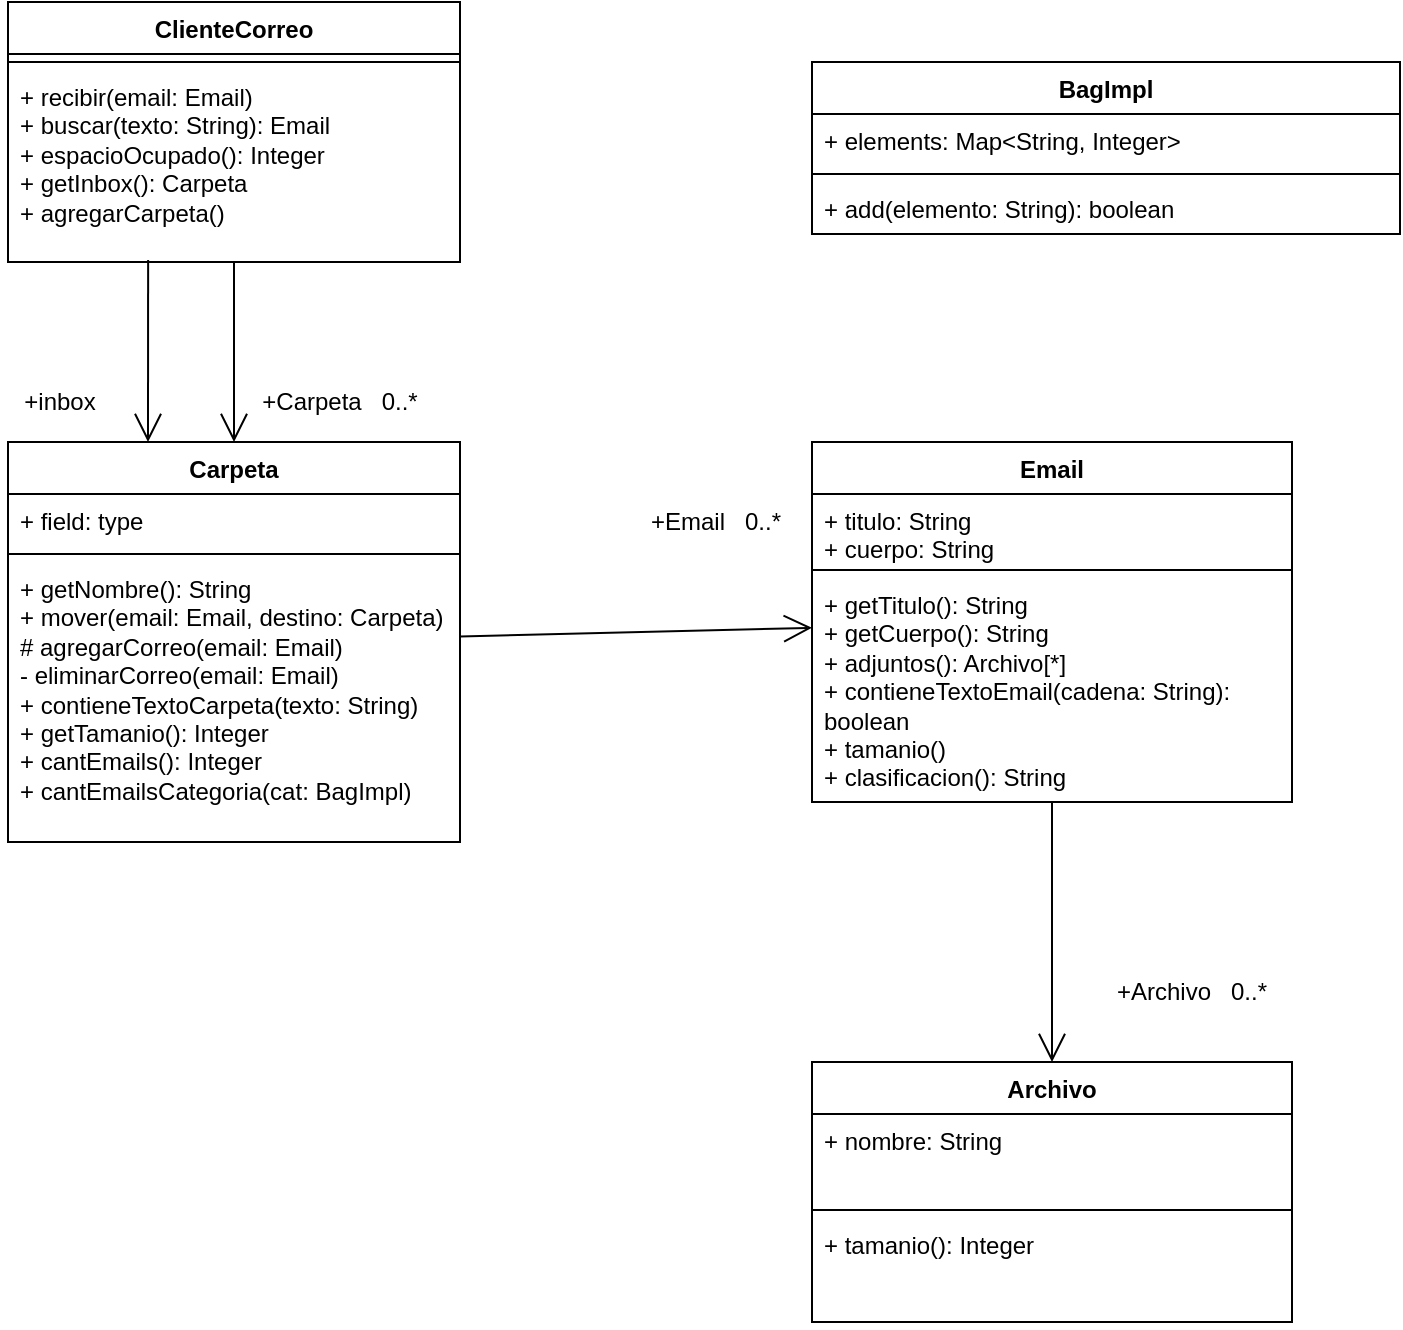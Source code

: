<mxfile version="22.0.2" type="device">
  <diagram name="Página-1" id="LnPARBGAVwBZGdV_jB6w">
    <mxGraphModel dx="1423" dy="814" grid="1" gridSize="10" guides="1" tooltips="1" connect="1" arrows="1" fold="1" page="1" pageScale="1" pageWidth="827" pageHeight="1169" math="0" shadow="0">
      <root>
        <mxCell id="0" />
        <mxCell id="1" parent="0" />
        <mxCell id="mb_NWl3OPfotpTp6i9m5-1" value="ClienteCorreo" style="swimlane;fontStyle=1;align=center;verticalAlign=top;childLayout=stackLayout;horizontal=1;startSize=26;horizontalStack=0;resizeParent=1;resizeParentMax=0;resizeLast=0;collapsible=1;marginBottom=0;whiteSpace=wrap;html=1;" vertex="1" parent="1">
          <mxGeometry x="74" y="150" width="226" height="130" as="geometry" />
        </mxCell>
        <mxCell id="mb_NWl3OPfotpTp6i9m5-3" value="" style="line;strokeWidth=1;fillColor=none;align=left;verticalAlign=middle;spacingTop=-1;spacingLeft=3;spacingRight=3;rotatable=0;labelPosition=right;points=[];portConstraint=eastwest;strokeColor=inherit;" vertex="1" parent="mb_NWl3OPfotpTp6i9m5-1">
          <mxGeometry y="26" width="226" height="8" as="geometry" />
        </mxCell>
        <mxCell id="mb_NWl3OPfotpTp6i9m5-4" value="+ recibir(email: Email)&lt;br&gt;+ buscar(texto: String): Email&lt;br&gt;+ espacioOcupado(): Integer&lt;br&gt;+ getInbox(): Carpeta&lt;br&gt;+ agregarCarpeta()" style="text;strokeColor=none;fillColor=none;align=left;verticalAlign=top;spacingLeft=4;spacingRight=4;overflow=hidden;rotatable=0;points=[[0,0.5],[1,0.5]];portConstraint=eastwest;whiteSpace=wrap;html=1;" vertex="1" parent="mb_NWl3OPfotpTp6i9m5-1">
          <mxGeometry y="34" width="226" height="96" as="geometry" />
        </mxCell>
        <mxCell id="mb_NWl3OPfotpTp6i9m5-5" value="Carpeta" style="swimlane;fontStyle=1;align=center;verticalAlign=top;childLayout=stackLayout;horizontal=1;startSize=26;horizontalStack=0;resizeParent=1;resizeParentMax=0;resizeLast=0;collapsible=1;marginBottom=0;whiteSpace=wrap;html=1;" vertex="1" parent="1">
          <mxGeometry x="74" y="370" width="226" height="200" as="geometry" />
        </mxCell>
        <mxCell id="mb_NWl3OPfotpTp6i9m5-6" value="+ field: type" style="text;strokeColor=none;fillColor=none;align=left;verticalAlign=top;spacingLeft=4;spacingRight=4;overflow=hidden;rotatable=0;points=[[0,0.5],[1,0.5]];portConstraint=eastwest;whiteSpace=wrap;html=1;" vertex="1" parent="mb_NWl3OPfotpTp6i9m5-5">
          <mxGeometry y="26" width="226" height="26" as="geometry" />
        </mxCell>
        <mxCell id="mb_NWl3OPfotpTp6i9m5-7" value="" style="line;strokeWidth=1;fillColor=none;align=left;verticalAlign=middle;spacingTop=-1;spacingLeft=3;spacingRight=3;rotatable=0;labelPosition=right;points=[];portConstraint=eastwest;strokeColor=inherit;" vertex="1" parent="mb_NWl3OPfotpTp6i9m5-5">
          <mxGeometry y="52" width="226" height="8" as="geometry" />
        </mxCell>
        <mxCell id="mb_NWl3OPfotpTp6i9m5-8" value="+ getNombre(): String&lt;br&gt;+ mover(email: Email, destino: Carpeta)&lt;br&gt;# agregarCorreo(email: Email)&lt;br&gt;- eliminarCorreo(email: Email)&lt;br&gt;+ contieneTextoCarpeta(texto: String)&lt;br&gt;+ getTamanio(): Integer&lt;br&gt;+ cantEmails(): Integer&lt;br&gt;+ cantEmailsCategoria(cat: BagImpl)" style="text;strokeColor=none;fillColor=none;align=left;verticalAlign=top;spacingLeft=4;spacingRight=4;overflow=hidden;rotatable=0;points=[[0,0.5],[1,0.5]];portConstraint=eastwest;whiteSpace=wrap;html=1;" vertex="1" parent="mb_NWl3OPfotpTp6i9m5-5">
          <mxGeometry y="60" width="226" height="140" as="geometry" />
        </mxCell>
        <mxCell id="mb_NWl3OPfotpTp6i9m5-9" value="Email" style="swimlane;fontStyle=1;align=center;verticalAlign=top;childLayout=stackLayout;horizontal=1;startSize=26;horizontalStack=0;resizeParent=1;resizeParentMax=0;resizeLast=0;collapsible=1;marginBottom=0;whiteSpace=wrap;html=1;" vertex="1" parent="1">
          <mxGeometry x="476" y="370" width="240" height="180" as="geometry" />
        </mxCell>
        <mxCell id="mb_NWl3OPfotpTp6i9m5-10" value="+ titulo: String&lt;br&gt;+ cuerpo: String" style="text;strokeColor=none;fillColor=none;align=left;verticalAlign=top;spacingLeft=4;spacingRight=4;overflow=hidden;rotatable=0;points=[[0,0.5],[1,0.5]];portConstraint=eastwest;whiteSpace=wrap;html=1;" vertex="1" parent="mb_NWl3OPfotpTp6i9m5-9">
          <mxGeometry y="26" width="240" height="34" as="geometry" />
        </mxCell>
        <mxCell id="mb_NWl3OPfotpTp6i9m5-11" value="" style="line;strokeWidth=1;fillColor=none;align=left;verticalAlign=middle;spacingTop=-1;spacingLeft=3;spacingRight=3;rotatable=0;labelPosition=right;points=[];portConstraint=eastwest;strokeColor=inherit;" vertex="1" parent="mb_NWl3OPfotpTp6i9m5-9">
          <mxGeometry y="60" width="240" height="8" as="geometry" />
        </mxCell>
        <mxCell id="mb_NWl3OPfotpTp6i9m5-12" value="+ getTitulo(): String&lt;br&gt;+ getCuerpo(): String&lt;br&gt;+ adjuntos(): Archivo[*]&lt;br&gt;+ contieneTextoEmail(cadena: String): boolean&lt;br&gt;+ tamanio()&lt;br&gt;+ clasificacion(): String" style="text;strokeColor=none;fillColor=none;align=left;verticalAlign=top;spacingLeft=4;spacingRight=4;overflow=hidden;rotatable=0;points=[[0,0.5],[1,0.5]];portConstraint=eastwest;whiteSpace=wrap;html=1;" vertex="1" parent="mb_NWl3OPfotpTp6i9m5-9">
          <mxGeometry y="68" width="240" height="112" as="geometry" />
        </mxCell>
        <mxCell id="mb_NWl3OPfotpTp6i9m5-13" value="Archivo" style="swimlane;fontStyle=1;align=center;verticalAlign=top;childLayout=stackLayout;horizontal=1;startSize=26;horizontalStack=0;resizeParent=1;resizeParentMax=0;resizeLast=0;collapsible=1;marginBottom=0;whiteSpace=wrap;html=1;" vertex="1" parent="1">
          <mxGeometry x="476" y="680" width="240" height="130" as="geometry" />
        </mxCell>
        <mxCell id="mb_NWl3OPfotpTp6i9m5-14" value="+ nombre: String" style="text;strokeColor=none;fillColor=none;align=left;verticalAlign=top;spacingLeft=4;spacingRight=4;overflow=hidden;rotatable=0;points=[[0,0.5],[1,0.5]];portConstraint=eastwest;whiteSpace=wrap;html=1;" vertex="1" parent="mb_NWl3OPfotpTp6i9m5-13">
          <mxGeometry y="26" width="240" height="44" as="geometry" />
        </mxCell>
        <mxCell id="mb_NWl3OPfotpTp6i9m5-15" value="" style="line;strokeWidth=1;fillColor=none;align=left;verticalAlign=middle;spacingTop=-1;spacingLeft=3;spacingRight=3;rotatable=0;labelPosition=right;points=[];portConstraint=eastwest;strokeColor=inherit;" vertex="1" parent="mb_NWl3OPfotpTp6i9m5-13">
          <mxGeometry y="70" width="240" height="8" as="geometry" />
        </mxCell>
        <mxCell id="mb_NWl3OPfotpTp6i9m5-16" value="+ tamanio(): Integer" style="text;strokeColor=none;fillColor=none;align=left;verticalAlign=top;spacingLeft=4;spacingRight=4;overflow=hidden;rotatable=0;points=[[0,0.5],[1,0.5]];portConstraint=eastwest;whiteSpace=wrap;html=1;" vertex="1" parent="mb_NWl3OPfotpTp6i9m5-13">
          <mxGeometry y="78" width="240" height="52" as="geometry" />
        </mxCell>
        <mxCell id="mb_NWl3OPfotpTp6i9m5-20" value="" style="endArrow=open;endFill=1;endSize=12;html=1;rounded=0;" edge="1" parent="1" source="mb_NWl3OPfotpTp6i9m5-5" target="mb_NWl3OPfotpTp6i9m5-9">
          <mxGeometry width="160" relative="1" as="geometry">
            <mxPoint x="414" y="450" as="sourcePoint" />
            <mxPoint x="414" y="467" as="targetPoint" />
          </mxGeometry>
        </mxCell>
        <mxCell id="mb_NWl3OPfotpTp6i9m5-21" value="" style="endArrow=open;endFill=1;endSize=12;html=1;rounded=0;" edge="1" parent="1" source="mb_NWl3OPfotpTp6i9m5-12" target="mb_NWl3OPfotpTp6i9m5-13">
          <mxGeometry width="160" relative="1" as="geometry">
            <mxPoint x="552" y="460" as="sourcePoint" />
            <mxPoint x="712" y="527" as="targetPoint" />
          </mxGeometry>
        </mxCell>
        <mxCell id="mb_NWl3OPfotpTp6i9m5-22" value="+Carpeta&amp;nbsp; &amp;nbsp;0..*" style="text;strokeColor=none;align=center;fillColor=none;html=1;verticalAlign=middle;whiteSpace=wrap;rounded=0;" vertex="1" parent="1">
          <mxGeometry x="190" y="340" width="100" height="20" as="geometry" />
        </mxCell>
        <mxCell id="mb_NWl3OPfotpTp6i9m5-23" value="" style="endArrow=open;endFill=1;endSize=12;html=1;rounded=0;exitX=0.31;exitY=0.99;exitDx=0;exitDy=0;exitPerimeter=0;" edge="1" parent="1" source="mb_NWl3OPfotpTp6i9m5-4">
          <mxGeometry width="160" relative="1" as="geometry">
            <mxPoint x="140" y="280" as="sourcePoint" />
            <mxPoint x="144" y="370" as="targetPoint" />
          </mxGeometry>
        </mxCell>
        <mxCell id="mb_NWl3OPfotpTp6i9m5-24" value="" style="endArrow=open;endFill=1;endSize=12;html=1;rounded=0;" edge="1" parent="1" source="mb_NWl3OPfotpTp6i9m5-4" target="mb_NWl3OPfotpTp6i9m5-5">
          <mxGeometry width="160" relative="1" as="geometry">
            <mxPoint x="200" y="320" as="sourcePoint" />
            <mxPoint x="360" y="320" as="targetPoint" />
          </mxGeometry>
        </mxCell>
        <mxCell id="mb_NWl3OPfotpTp6i9m5-25" value="+inbox" style="text;strokeColor=none;align=center;fillColor=none;html=1;verticalAlign=middle;whiteSpace=wrap;rounded=0;" vertex="1" parent="1">
          <mxGeometry x="70" y="335" width="60" height="30" as="geometry" />
        </mxCell>
        <mxCell id="mb_NWl3OPfotpTp6i9m5-26" value="+Email&amp;nbsp; &amp;nbsp;0..*" style="text;strokeColor=none;align=center;fillColor=none;html=1;verticalAlign=middle;whiteSpace=wrap;rounded=0;" vertex="1" parent="1">
          <mxGeometry x="380" y="395" width="96" height="30" as="geometry" />
        </mxCell>
        <mxCell id="mb_NWl3OPfotpTp6i9m5-27" value="+Archivo&amp;nbsp; &amp;nbsp;0..*" style="text;strokeColor=none;align=center;fillColor=none;html=1;verticalAlign=middle;whiteSpace=wrap;rounded=0;" vertex="1" parent="1">
          <mxGeometry x="616" y="630" width="100" height="30" as="geometry" />
        </mxCell>
        <mxCell id="mb_NWl3OPfotpTp6i9m5-33" value="BagImpl" style="swimlane;fontStyle=1;align=center;verticalAlign=top;childLayout=stackLayout;horizontal=1;startSize=26;horizontalStack=0;resizeParent=1;resizeParentMax=0;resizeLast=0;collapsible=1;marginBottom=0;whiteSpace=wrap;html=1;" vertex="1" parent="1">
          <mxGeometry x="476" y="180" width="294" height="86" as="geometry" />
        </mxCell>
        <mxCell id="mb_NWl3OPfotpTp6i9m5-34" value="+ elements: Map&amp;lt;String, Integer&amp;gt;" style="text;strokeColor=none;fillColor=none;align=left;verticalAlign=top;spacingLeft=4;spacingRight=4;overflow=hidden;rotatable=0;points=[[0,0.5],[1,0.5]];portConstraint=eastwest;whiteSpace=wrap;html=1;" vertex="1" parent="mb_NWl3OPfotpTp6i9m5-33">
          <mxGeometry y="26" width="294" height="26" as="geometry" />
        </mxCell>
        <mxCell id="mb_NWl3OPfotpTp6i9m5-35" value="" style="line;strokeWidth=1;fillColor=none;align=left;verticalAlign=middle;spacingTop=-1;spacingLeft=3;spacingRight=3;rotatable=0;labelPosition=right;points=[];portConstraint=eastwest;strokeColor=inherit;" vertex="1" parent="mb_NWl3OPfotpTp6i9m5-33">
          <mxGeometry y="52" width="294" height="8" as="geometry" />
        </mxCell>
        <mxCell id="mb_NWl3OPfotpTp6i9m5-36" value="+ add(elemento: String): boolean" style="text;strokeColor=none;fillColor=none;align=left;verticalAlign=top;spacingLeft=4;spacingRight=4;overflow=hidden;rotatable=0;points=[[0,0.5],[1,0.5]];portConstraint=eastwest;whiteSpace=wrap;html=1;" vertex="1" parent="mb_NWl3OPfotpTp6i9m5-33">
          <mxGeometry y="60" width="294" height="26" as="geometry" />
        </mxCell>
      </root>
    </mxGraphModel>
  </diagram>
</mxfile>
